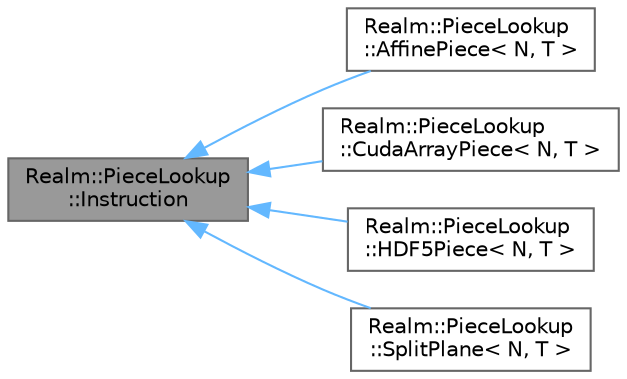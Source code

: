 digraph "Realm::PieceLookup::Instruction"
{
 // LATEX_PDF_SIZE
  bgcolor="transparent";
  edge [fontname=Helvetica,fontsize=10,labelfontname=Helvetica,labelfontsize=10];
  node [fontname=Helvetica,fontsize=10,shape=box,height=0.2,width=0.4];
  rankdir="LR";
  Node1 [id="Node000001",label="Realm::PieceLookup\l::Instruction",height=0.2,width=0.4,color="gray40", fillcolor="grey60", style="filled", fontcolor="black",tooltip=" "];
  Node1 -> Node2 [id="edge1_Node000001_Node000002",dir="back",color="steelblue1",style="solid",tooltip=" "];
  Node2 [id="Node000002",label="Realm::PieceLookup\l::AffinePiece\< N, T \>",height=0.2,width=0.4,color="gray40", fillcolor="white", style="filled",URL="$structRealm_1_1PieceLookup_1_1AffinePiece.html",tooltip=" "];
  Node1 -> Node3 [id="edge2_Node000001_Node000003",dir="back",color="steelblue1",style="solid",tooltip=" "];
  Node3 [id="Node000003",label="Realm::PieceLookup\l::CudaArrayPiece\< N, T \>",height=0.2,width=0.4,color="gray40", fillcolor="white", style="filled",URL="$structRealm_1_1PieceLookup_1_1CudaArrayPiece.html",tooltip=" "];
  Node1 -> Node4 [id="edge3_Node000001_Node000004",dir="back",color="steelblue1",style="solid",tooltip=" "];
  Node4 [id="Node000004",label="Realm::PieceLookup\l::HDF5Piece\< N, T \>",height=0.2,width=0.4,color="gray40", fillcolor="white", style="filled",URL="$structRealm_1_1PieceLookup_1_1HDF5Piece.html",tooltip=" "];
  Node1 -> Node5 [id="edge4_Node000001_Node000005",dir="back",color="steelblue1",style="solid",tooltip=" "];
  Node5 [id="Node000005",label="Realm::PieceLookup\l::SplitPlane\< N, T \>",height=0.2,width=0.4,color="gray40", fillcolor="white", style="filled",URL="$structRealm_1_1PieceLookup_1_1SplitPlane.html",tooltip=" "];
}
